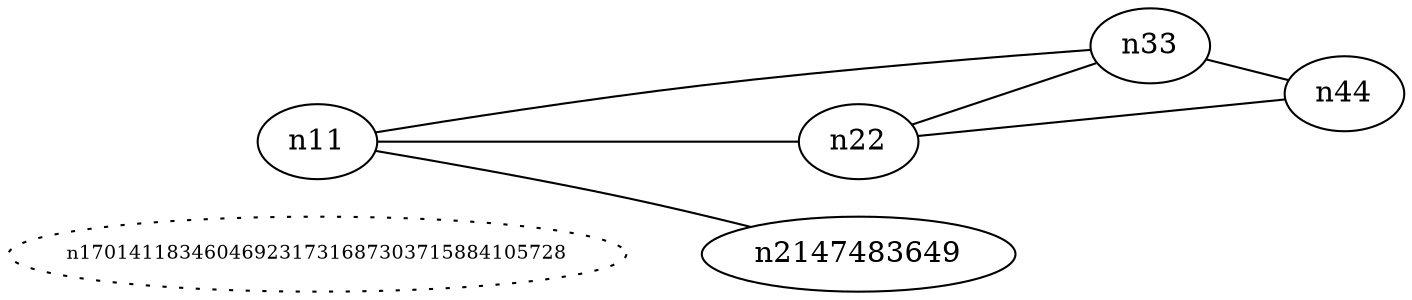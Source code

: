 graph test4 {
	rankdir=LR;
	fontcolor=blue; /* c0; c1; c0 -- c1 */
	n170141183460469231731687303715884105728 [style=dotted, fillcolontcolor=blue, fontsize=9];
	n11 -- n22;
	n11 -- n33;
	n11 -- n2147483649;
	n22 -- n33;
	n22 -- n44;
	n33 -- n44;
}
